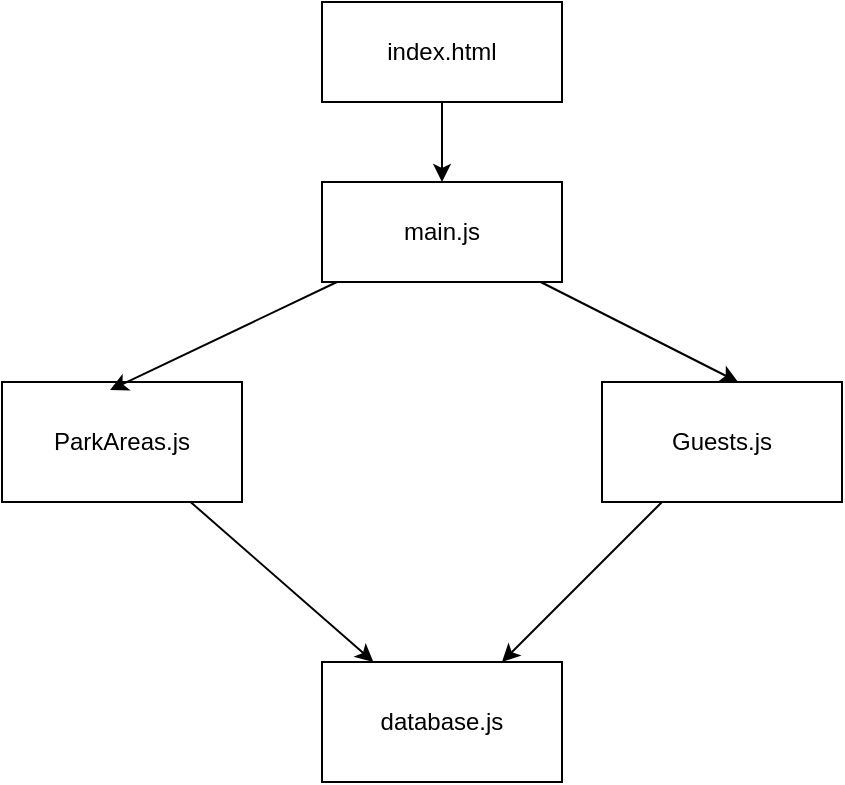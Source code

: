 <mxfile>
    <diagram id="P5dtmJw7xDvngOi4PmCZ" name="Page-1">
        <mxGraphModel dx="678" dy="692" grid="1" gridSize="10" guides="1" tooltips="1" connect="1" arrows="1" fold="1" page="1" pageScale="1" pageWidth="850" pageHeight="1100" math="0" shadow="0">
            <root>
                <mxCell id="0"/>
                <mxCell id="1" parent="0"/>
                <mxCell id="2" value="database.js" style="whiteSpace=wrap;html=1;" vertex="1" parent="1">
                    <mxGeometry x="300" y="330" width="120" height="60" as="geometry"/>
                </mxCell>
                <mxCell id="4" value="main.js" style="whiteSpace=wrap;html=1;" vertex="1" parent="1">
                    <mxGeometry x="300" y="90" width="120" height="50" as="geometry"/>
                </mxCell>
                <mxCell id="10" style="edgeStyle=none;html=1;" edge="1" parent="1" source="5" target="2">
                    <mxGeometry relative="1" as="geometry"/>
                </mxCell>
                <mxCell id="5" value="ParkAreas.js" style="whiteSpace=wrap;html=1;" vertex="1" parent="1">
                    <mxGeometry x="140" y="190" width="120" height="60" as="geometry"/>
                </mxCell>
                <mxCell id="11" style="edgeStyle=none;html=1;" edge="1" parent="1" source="7" target="2">
                    <mxGeometry relative="1" as="geometry"/>
                </mxCell>
                <mxCell id="7" value="Guests.js" style="whiteSpace=wrap;html=1;" vertex="1" parent="1">
                    <mxGeometry x="440" y="190" width="120" height="60" as="geometry"/>
                </mxCell>
                <mxCell id="8" style="edgeStyle=none;html=1;entryX=0.45;entryY=0.067;entryDx=0;entryDy=0;entryPerimeter=0;" edge="1" parent="1" source="4" target="5">
                    <mxGeometry relative="1" as="geometry"/>
                </mxCell>
                <mxCell id="9" style="edgeStyle=none;html=1;entryX=0.567;entryY=0;entryDx=0;entryDy=0;entryPerimeter=0;" edge="1" parent="1" source="4" target="7">
                    <mxGeometry relative="1" as="geometry"/>
                </mxCell>
                <mxCell id="13" style="edgeStyle=none;html=1;" edge="1" parent="1" source="12" target="4">
                    <mxGeometry relative="1" as="geometry"/>
                </mxCell>
                <mxCell id="12" value="index.html" style="whiteSpace=wrap;html=1;" vertex="1" parent="1">
                    <mxGeometry x="300" width="120" height="50" as="geometry"/>
                </mxCell>
            </root>
        </mxGraphModel>
    </diagram>
</mxfile>